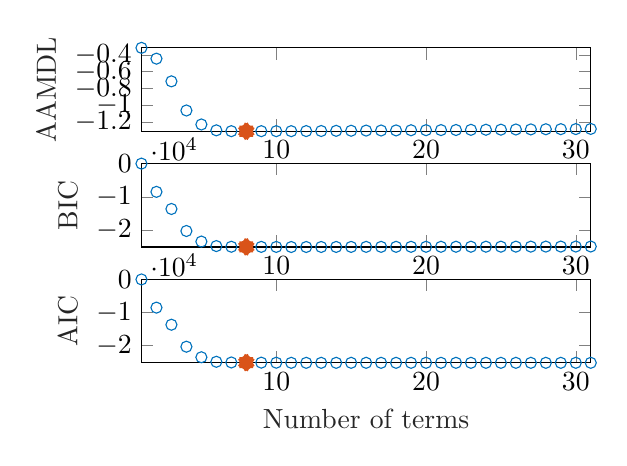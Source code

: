 % This file was created by matlab2tikz.
%
\definecolor{mycolor1}{rgb}{0.0,0.447,0.741}%
\definecolor{mycolor2}{rgb}{0.85,0.325,0.098}%
%
\begin{tikzpicture}

\begin{axis}[%
width=5.706cm,
height=1.059cm,
at={(0cm,2.941cm)},
scale only axis,
xmin=1,
xmax=31,
xlabel style={font=\color{white!15!black}},
xlabel={Number of terms},
ymin=-1.313,
ymax=-0.317,
ylabel style={font=\color{white!15!black}},
ylabel={AAMDL},
axis background/.style={fill=white}
]
\addplot [color=mycolor1, draw=none, mark=o, mark options={solid, mycolor1}, forget plot]
  table[row sep=crcr]{%
1	-0.317\\
2	-0.446\\
3	-0.717\\
4	-1.065\\
5	-1.232\\
6	-1.302\\
7	-1.312\\
8	-1.313\\
9	-1.312\\
10	-1.312\\
11	-1.312\\
12	-1.311\\
13	-1.31\\
14	-1.308\\
15	-1.307\\
16	-1.305\\
17	-1.304\\
18	-1.303\\
19	-1.301\\
20	-1.3\\
21	-1.299\\
22	-1.298\\
23	-1.296\\
24	-1.295\\
25	-1.294\\
26	-1.292\\
27	-1.291\\
28	-1.289\\
29	-1.288\\
30	-1.287\\
31	-1.285\\
};
\addplot [color=mycolor2, line width=5.0pt, draw=none, mark=asterisk, mark options={solid, mycolor2}, forget plot]
  table[row sep=crcr]{%
8	-1.313\\
};
\end{axis}

\begin{axis}[%
width=5.706cm,
height=1.059cm,
at={(0cm,1.471cm)},
scale only axis,
xmin=1,
xmax=31,
xlabel style={font=\color{white!15!black}},
xlabel={Number of terms},
ymin=-25137.079,
ymax=0,
ylabel style={font=\color{white!15!black}},
ylabel={BIC},
axis background/.style={fill=white}
]
\addplot [color=mycolor1, draw=none, mark=o, mark options={solid, mycolor1}, forget plot]
  table[row sep=crcr]{%
1	0\\
2	-8510.505\\
3	-13671.559\\
4	-20311.864\\
5	-23497.18\\
6	-24858.747\\
7	-25061.163\\
8	-25095.174\\
9	-25098.28\\
10	-25111.658\\
11	-25137.079\\
12	-25132.045\\
13	-25124.233\\
14	-25115.074\\
15	-25106.153\\
16	-25096.993\\
17	-25094.857\\
18	-25085.698\\
19	-25078.458\\
20	-25070.257\\
21	-25067.725\\
22	-25060.353\\
23	-25053.545\\
24	-25045.793\\
25	-25039.319\\
26	-25030.16\\
27	-25022.662\\
28	-25014.131\\
29	-25006.208\\
30	-24998.125\\
31	-24988.966\\
};
\addplot [color=mycolor2, line width=5.0pt, draw=none, mark=asterisk, mark options={solid, mycolor2}, forget plot]
  table[row sep=crcr]{%
8	-25095.174\\
};
\end{axis}

\begin{axis}[%
width=5.706cm,
height=1.059cm,
at={(0cm,0cm)},
scale only axis,
xmin=1,
xmax=31,
xlabel style={font=\color{white!15!black}},
xlabel={Number of terms},
ymin=-25218.298,
ymax=0,
ylabel style={font=\color{white!15!black}},
ylabel={AIC},
axis background/.style={fill=white}
]
\addplot [color=mycolor1, draw=none, mark=o, mark options={solid, mycolor1}, forget plot]
  table[row sep=crcr]{%
1	0\\
2	-8524.823\\
3	-13693.037\\
4	-20340.501\\
5	-23532.976\\
6	-24901.702\\
7	-25111.278\\
8	-25152.447\\
9	-25162.712\\
10	-25183.25\\
11	-25215.829\\
12	-25217.955\\
13	-25217.302\\
14	-25215.302\\
15	-25213.54\\
16	-25211.54\\
17	-25216.563\\
18	-25214.563\\
19	-25214.482\\
20	-25213.44\\
21	-25218.067\\
22	-25217.854\\
23	-25218.206\\
24	-25217.613\\
25	-25218.298\\
26	-25216.298\\
27	-25215.959\\
28	-25214.587\\
29	-25213.824\\
30	-25212.899\\
31	-25210.899\\
};
\addplot [color=mycolor2, line width=5.0pt, draw=none, mark=asterisk, mark options={solid, mycolor2}, forget plot]
  table[row sep=crcr]{%
8	-25152.447\\
};
\end{axis}
\end{tikzpicture}%